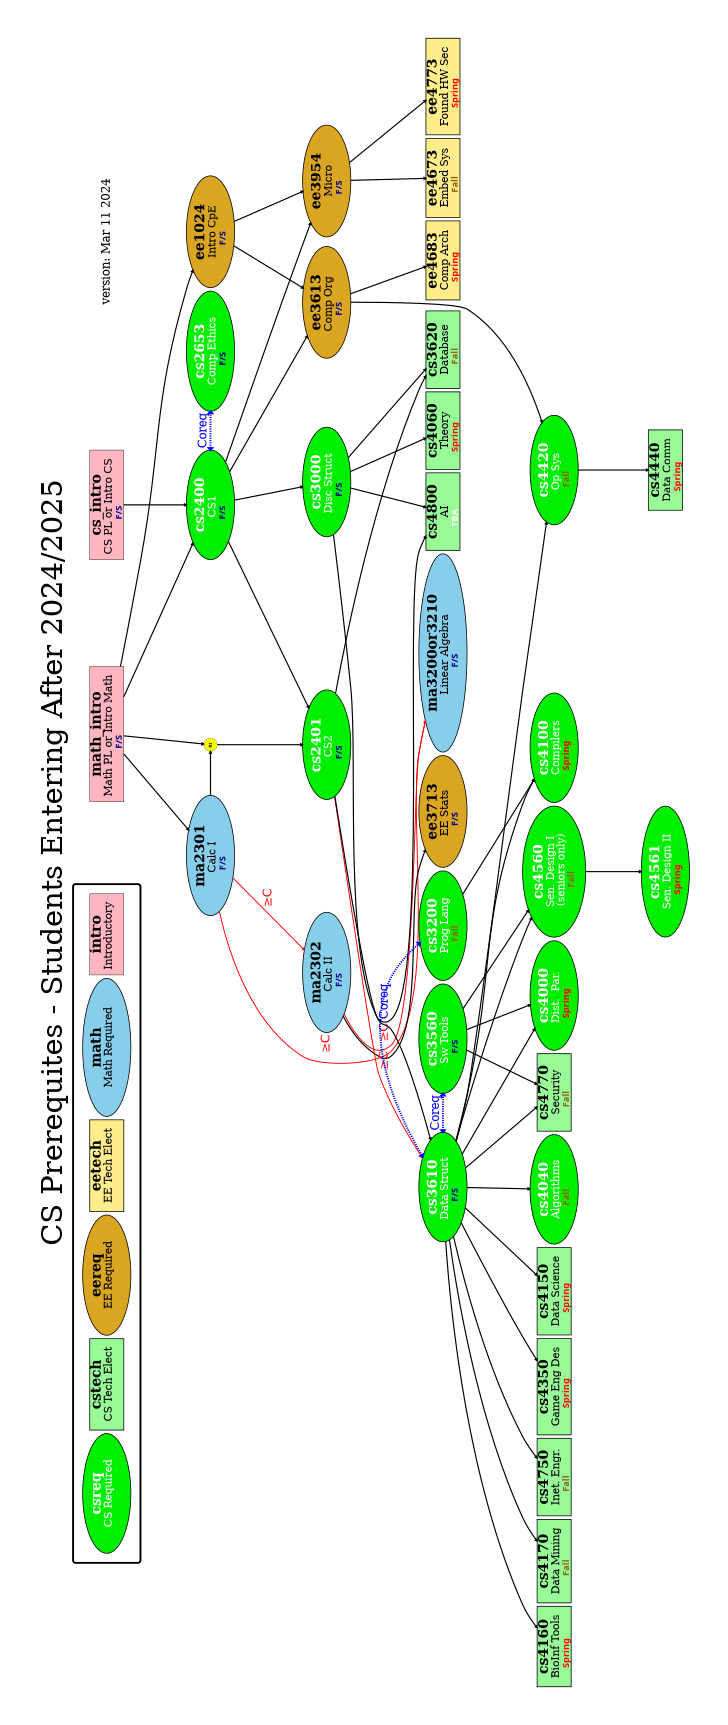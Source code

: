 # 1 "cs_ugrad_2024.dotcc"
# 1 "<built-in>" 1
# 1 "<built-in>" 3
# 417 "<built-in>" 3
# 1 "<command line>" 1
# 1 "<built-in>" 2
# 1 "cs_ugrad_2024.dotcc" 2
// C Preprocessor Style macros


# 1 "./eecs_prereq_design.h" 1
// C Preprocessor Style macros

// Version 0.9 - Shawn Ostermann - May 24, 2022

// the look of required classes






// the look of elective classes




// the look of remedial (Intro) classes




// this controls what the prerequisite arrows look like









// this controls what the "semester" tags look like






// the next line contains non-printing spaces to paste below to get around a mixed-font centering problem in graphviz...
//          









// for things like "Senior Standing" as a prerequisite




//  Note, the "when" line below has 2 non-printing space characters ("en space", copied from Word)
// otherwise, graphviz miscalculated "centering" whence fonts change and this moves the "semester" a little more to the left. Sigh...








// classes with a caveat (4 lines)

# 75 "./eecs_prereq_design.h"

// for timestamps






# 4 "cs_ugrad_2024.dotcc" 2

// https://graphviz.org/docs/
// https://graphviz.org/doc/info/colors.html
// https://www.catalogs.ohio.edu/preview_program.php?catoid=70&poid=19841&hl=%22computer+science%22
digraph cs_undergrad {
	// draw prereqs from top to bottom
	rankdir=TB;
	// rankdir=LR;
	
	// Maximum width and height of drawing, in inches.
	size="11,8.5"
	margin="0.25,0.25"   // whole paper borders
	
	// Width and height of output pages, in inches.
	// If only a single value is given, this is used for both the width and height.
	// At present, page only works for PostScript output. 
	// page="8,10"

	// There are a TON of arrows between ranks 5 and 6, so this allows more space when it needs it
	ranksep="4.0"   // default is 0.5

	// to make better bitmap versions - but use PDF!!!
	graph [ dpi = 600 ]; 	

	// looks better this way
	landscape=true	

	// title for the whole page
	labelloc="t"
	fontsize=150
    label="CS Prerequites - Students Entering After 2024/2025"

// make a quick legend
// leave some free space to the left of the legend
	subgraph free_space {	
		EXTRA [ label = "S1", style = invis ]; FREESPACE1 [width=0,style = invis]; 
  	};


	subgraph cluster_Legend {
    	style = rounded;
		label=""
		fontsize="0"
		margin=50		// more space in the margin around the nodes
		penwidth=10   	// thicker line around the legend

    	node [	shape = box, penwidth=2, style = filled, fontcolor=black, fillcolor=lightpink,width=0.25,margin="0,0",fontsize=28] ; intro [margin="0,0", label= < <FONT POINT-SIZE="72"> <b> intro </b> </FONT> <br/> <FONT POINT-SIZE="55"> 	Introductory </FONT> <FONT POINT-SIZE="50"> <br /> </FONT> <FONT POINT-SIZE="48" face="Impact">     </FONT> >, ];
		node [ 	shape=oval, sides=4, penwidth=4, style = "filled", fontcolor=black, fillcolor=skyblue,width=0.25,margin="0,0",fontsize=28] ; math [margin="0,0", label= < <FONT POINT-SIZE="72"> <b> math </b> </FONT> <br/> <FONT POINT-SIZE="55">  		Math Required </FONT> <FONT POINT-SIZE="50"> <br /> </FONT> <FONT POINT-SIZE="48" face="Impact">     </FONT> >, ];
		node [	shape = rectangle, sides=10, penwidth=4, fillcolor = lightgoldenrod1, style = filled, fontcolor=black,width=0.25,margin="0,0",fontsize=28] ; eetech [margin="0,0", label= < <FONT POINT-SIZE="72"> <b> eetech </b> </FONT> <br/> <FONT POINT-SIZE="55">  	EE Tech Elect </FONT> <FONT POINT-SIZE="50"> <br /> </FONT> <FONT POINT-SIZE="48" face="Impact">     </FONT> >, ];
		node [ 	shape=oval, sides=4, penwidth=4, style = "filled", fontcolor=black, fillcolor=goldenrod,width=0.25,margin="0,0",fontsize=28] ; eereq [margin="0,0", label= < <FONT POINT-SIZE="72"> <b> eereq </b> </FONT> <br/> <FONT POINT-SIZE="55">  	EE Required </FONT> <FONT POINT-SIZE="50"> <br /> </FONT> <FONT POINT-SIZE="48" face="Impact">     </FONT> >, ];
		node [	shape = rectangle, sides=10, penwidth=4, fillcolor = palegreen, style = filled, fontcolor=black,width=0.25,margin="0,0",fontsize=28] ; cstech [margin="0,0", label= < <FONT POINT-SIZE="72"> <b> cstech </b> </FONT> <br/> <FONT POINT-SIZE="55">  	CS Tech Elect </FONT> <FONT POINT-SIZE="50"> <br /> </FONT> <FONT POINT-SIZE="48" face="Impact">     </FONT> >, ];
		node [ 	shape=oval, sides=4, penwidth=4, style = "filled", fontcolor=white, fillcolor=green2,width=0.25,margin="0,0",fontsize=28] ; csreq [margin="0,0", label= < <FONT POINT-SIZE="72"> <b> csreq </b> </FONT> <br/> <FONT POINT-SIZE="55">  	CS Required </FONT> <FONT POINT-SIZE="50"> <br /> </FONT> <FONT POINT-SIZE="48" face="Impact">     </FONT> >, ];
		

		// these fake dependencies constrain the order of where the legend goes
		// csreq  -> eereq  -> math   [style=invis]  // for verticle 3x2
		// cstech -> eetech -> intro   [style=invis]   // for horizontal 2x3
		// cs4561 -> eetech [style=invis]
		// csreq  -> eereq   [style=invis]  
		// cstech -> eetech   [style=invis]   
		// intro  -> math   [style=invis]  
  	};
// leave some free space to the right of the legend
	subgraph free_space {	
		EXTRA [ label = "S2", style = invis ]; FREESPACE2 [width=5,style = invis]; 
  	};
	



    // node [shape = box, penwidth=2, style = filled, fontcolor=black, fillcolor=lightpink,width=0.25,margin="0,0",fontsize=28] ; ma1200_MPL2 [margin="0,0", label= < <FONT POINT-SIZE="72"> <b> ma1200_MPL2 </b> </FONT> <br/> <FONT POINT-SIZE="55"> Algebra </FONT> <FONT POINT-SIZE="50"> <br /> </FONT> <FONT POINT-SIZE="48" face="Impact"> <FONT COLOR="darkblue"><b> F/S </b></FONT>   </FONT> >, ];

    node [shape = box, penwidth=2, style = filled, fontcolor=black, fillcolor=lightpink,width=0.25,margin="0,0",fontsize=28] ; cs_intro [margin="0,0", label= < <FONT POINT-SIZE="72"> <b> cs_intro </b> </FONT> <br/> <FONT POINT-SIZE="55"> CS PL or Intro CS </FONT> <FONT POINT-SIZE="50"> <br /> </FONT> <FONT POINT-SIZE="48" face="Impact"> <FONT COLOR="darkblue"><b> F/S </b></FONT>   </FONT> >, ];

    node [shape = box, penwidth=2, style = filled, fontcolor=black, fillcolor=lightpink,width=0.25,margin="0,0",fontsize=28] ; math_intro [margin="0,0", label= < <FONT POINT-SIZE="72"> <b> math_intro </b> </FONT> <br/> <FONT POINT-SIZE="55"> Math PL or Intro Math </FONT> <FONT POINT-SIZE="50"> <br /> </FONT> <FONT POINT-SIZE="48" face="Impact"> <FONT COLOR="darkblue"><b> F/S </b></FONT>   </FONT> >, ];

    node [shape=oval, sides=4, penwidth=4, style = "filled", fontcolor=black, fillcolor=skyblue,width=0.25,margin="0,0",fontsize=28] ; ma2301 [margin="0,0", label= < <FONT POINT-SIZE="72"> <b> ma2301 </b> </FONT> <br/> <FONT POINT-SIZE="55"> Calc I </FONT> <FONT POINT-SIZE="50"> <br /> </FONT> <FONT POINT-SIZE="48" face="Impact"> <FONT COLOR="darkblue"><b> F/S </b></FONT>   </FONT> >, ];
	math_intro -> ma2301 [penwidth=6]
	// (B or better in shape=oval, sides=4, penwidth=4, style = "filled", fontcolor=black, fillcolor=skyblue 1350) or (C or better in 1300 or 1322) or (Math placement level 3)

	node [shape=oval, sides=4, penwidth=4, style = "filled", fontcolor=black, fillcolor=skyblue,width=0.25,margin="0,0",fontsize=28] ; ma2302 [margin="0,0", label= < <FONT POINT-SIZE="72"> <b> ma2302 </b> </FONT> <br/> <FONT POINT-SIZE="55"> Calc II </FONT> <FONT POINT-SIZE="50"> <br /> </FONT> <FONT POINT-SIZE="48" face="Impact"> <FONT COLOR="darkblue"><b> F/S </b></FONT>   </FONT> >, ];
	ma2301 -> ma2302 [ label = " ≥C", fontsize=60, style=bold, fontcolor=red, penwidth=5, color=red]
	// REQUISITE: C or better in shape=oval, sides=4, penwidth=4, style = "filled", fontcolor=black, fillcolor=skyblue 2301 or 263B

	node [shape=oval, sides=4, penwidth=4, style = "filled", fontcolor=black, fillcolor=skyblue,width=0.25,margin="0,0",fontsize=28] ; ma3200or3210 [margin="0,0", label= < <FONT POINT-SIZE="72"> <b> ma3200or3210 </b> </FONT> <br/> <FONT POINT-SIZE="55"> Linear Algebra </FONT> <FONT POINT-SIZE="50"> <br /> </FONT> <FONT POINT-SIZE="48" face="Impact"> <FONT COLOR="darkblue"><b> F/S </b></FONT>   </FONT> >, ];
	// 3200: C or better in (shape=oval, sides=4, penwidth=4, style = "filled", fontcolor=black, fillcolor=skyblue 163A or 263A or 1350 or 2301 or 2302) 
	// 3210 hasnt been offered in 2 years!!  (ignoring cs3000 prereq - too messy)
	// 3210: shape=oval, sides=4, penwidth=4, style = "filled", fontcolor=black, fillcolor=skyblue 2302 and (3050 or CS 3000)
	ma2301 -> ma3200or3210 [ label = " ≥C", fontsize=60, style=bold, fontcolor=red, penwidth=5, color=red]
	ma2302 -> ma3200or3210 [ label = " ≥C", fontsize=60, style=bold, fontcolor=red, penwidth=5, color=red]

	node [shape=oval, sides=4, penwidth=4, style = "filled", fontcolor=white, fillcolor=green2,width=0.25,margin="0,0",fontsize=28] ; cs2400 [margin="0,0", label= < <FONT POINT-SIZE="72"> <b> cs2400 </b> </FONT> <br/> <FONT POINT-SIZE="55"> CS1 </FONT> <FONT POINT-SIZE="50"> <br /> </FONT> <FONT POINT-SIZE="48" face="Impact"> <FONT COLOR="darkblue"><b> F/S </b></FONT>   </FONT> >, ];
	// REQUISITE: (shape=oval, sides=4, penwidth=4, style = "filled", fontcolor=black, fillcolor=skyblue 1200 or Math Placement level 2 or higher) and (CS 1400 or 2300 or ET 2100 or Computer Science Placement level 3)
	cs_intro -> cs2400 [penwidth=6]
	math_intro -> cs2400 [penwidth=6]

	node [shape=oval, sides=4, penwidth=4, style = "filled", fontcolor=white, fillcolor=green2,width=0.25,margin="0,0",fontsize=28] ; cs2401 [margin="0,0", label= < <FONT POINT-SIZE="72"> <b> cs2401 </b> </FONT> <br/> <FONT POINT-SIZE="55"> CS2 </FONT> <FONT POINT-SIZE="50"> <br /> </FONT> <FONT POINT-SIZE="48" face="Impact"> <FONT COLOR="darkblue"><b> F/S </b></FONT>   </FONT> >, ];
	// REQUISITE: CS 2400 and (shape=oval, sides=4, penwidth=4, style = "filled", fontcolor=black, fillcolor=skyblue 1300 or 2301 or Math Placement Level 3)
	cs2400 -> cs2401 [penwidth=6]
	node [shape=circle, style = "filled", penwidth=1, fontcolor=black, fillcolor=yellow] ; cs2401_or [label=" or "];
	cs2401_or -> cs2401 [penwidth=6]
	math_intro -> cs2401_or [penwidth=6]
	ma2301 -> cs2401_or [penwidth=6]


	node [shape=oval, sides=4, penwidth=4, style = "filled", fontcolor=white, fillcolor=green2,width=0.25,margin="0,0",fontsize=28] ; cs3000 [margin="0,0", label= < <FONT POINT-SIZE="72"> <b> cs3000 </b> </FONT> <br/> <FONT POINT-SIZE="55"> Disc Struct </FONT> <FONT POINT-SIZE="50"> <br /> </FONT> <FONT POINT-SIZE="48" face="Impact"> <FONT COLOR="darkblue"><b> F/S </b></FONT>   </FONT> >, ];
	// REQUISITE: CS 2400
	cs2400 -> cs3000 [penwidth=6]

	node [shape=oval, sides=4, penwidth=4, style = "filled", fontcolor=white, fillcolor=green2,width=0.25,margin="0,0",fontsize=28] ; cs3610 [margin="0,0", label= < <FONT POINT-SIZE="72"> <b> cs3610 </b> </FONT> <br/> <FONT POINT-SIZE="55"> Data Struct </FONT> <FONT POINT-SIZE="50"> <br /> </FONT> <FONT POINT-SIZE="48" face="Impact"> <FONT COLOR="darkblue"><b> F/S </b></FONT>   </FONT> >, ];
	// REQUISITE: (CS 3000 or shape=oval, sides=4, penwidth=4, style = "filled", fontcolor=black, fillcolor=skyblue 3050) and C or better in CS 2401
	cs2401 -> cs3610 [ label = " ≥C", fontsize=60, style=bold, fontcolor=red, penwidth=5, color=red]
	cs3000 -> cs3610 [penwidth=6]

	node [shape=oval, sides=4, penwidth=4, style = "filled", fontcolor=white, fillcolor=green2,width=0.25,margin="0,0",fontsize=28] ; cs3560 [margin="0,0", label= < <FONT POINT-SIZE="72"> <b> cs3560 </b> </FONT> <br/> <FONT POINT-SIZE="55"> Sw Tools </FONT> <FONT POINT-SIZE="50"> <br /> </FONT> <FONT POINT-SIZE="48" face="Impact"> <FONT COLOR="darkblue"><b> F/S </b></FONT>   </FONT> >, ];
	// REQUISITE: CS 3610 or concurrent
	cs3610 -> cs3560 [ dir=both, label = "Coreq", fontcolor=blue, color=blue, style=bold fontsize=60, penwidth=10, style=dashed] { rank=same cs3560 cs3610 }


	// left out since its not in the prereq chain
    // CLASS PAREN et1000,shape=oval, sides=4, penwidth=4, style = "filled", fontcolor=black, fillcolor=goldenrod, <FONT COLOR="darkblue"><b> F/S </b></FONT>,The History of Engineering and Technology in Society PAREN

	node [shape=oval, sides=4, penwidth=4, style = "filled", fontcolor=black, fillcolor=goldenrod,width=0.25,margin="0,0",fontsize=28] ; ee1024 [margin="0,0", label= < <FONT POINT-SIZE="72"> <b> ee1024 </b> </FONT> <br/> <FONT POINT-SIZE="55">  Intro CpE </FONT> <FONT POINT-SIZE="50"> <br /> </FONT> <FONT POINT-SIZE="48" face="Impact">  <FONT COLOR="darkblue"><b> F/S </b></FONT>   </FONT> >, ];
	math_intro -> ee1024 [penwidth=6]
	// shape=oval, sides=4, penwidth=4, style = "filled", fontcolor=black, fillcolor=skyblue 1200 or math placement level 2 or higher

    node [shape=oval, sides=4, penwidth=4, style = "filled", fontcolor=black, fillcolor=goldenrod,width=0.25,margin="0,0",fontsize=28] ; ee3613 [margin="0,0", label= < <FONT POINT-SIZE="72"> <b> ee3613 </b> </FONT> <br/> <FONT POINT-SIZE="55"> Comp Org </FONT> <FONT POINT-SIZE="50"> <br /> </FONT> <FONT POINT-SIZE="48" face="Impact">  <FONT COLOR="darkblue"><b> F/S </b></FONT>   </FONT> >, ];	
	// REQUISITE: CS 2400 and EE 1024
	ee1024 -> ee3613 [penwidth=6]
	cs2400 -> ee3613 [penwidth=6]

	node [shape=oval, sides=4, penwidth=4, style = "filled", fontcolor=black, fillcolor=goldenrod,width=0.25,margin="0,0",fontsize=28] ; ee3954 [margin="0,0", label= < <FONT POINT-SIZE="72"> <b> ee3954 </b> </FONT> <br/> <FONT POINT-SIZE="55">  Micro </FONT> <FONT POINT-SIZE="50"> <br /> </FONT> <FONT POINT-SIZE="48" face="Impact">  <FONT COLOR="darkblue"><b> F/S </b></FONT>   </FONT> >, ];
	// REQUISITE: (CS 210 or 240A or 2400) and (EE 1024 or 102)
	ee1024 -> ee3954 [penwidth=6]
	cs2400 -> ee3954 [penwidth=6]

    node [shape=oval, sides=4, penwidth=4, style = "filled", fontcolor=black, fillcolor=goldenrod,width=0.25,margin="0,0",fontsize=28] ; ee3713 [margin="0,0", label= < <FONT POINT-SIZE="72"> <b> ee3713 </b> </FONT> <br/> <FONT POINT-SIZE="55"> EE Stats </FONT> <FONT POINT-SIZE="50"> <br /> </FONT> <FONT POINT-SIZE="48" face="Impact"> <FONT COLOR="darkblue"><b> F/S </b></FONT>   </FONT> >, ];
	// REQUISITE: shape=oval, sides=4, penwidth=4, style = "filled", fontcolor=black, fillcolor=skyblue 2302
	ma2302 -> ee3713 [penwidth=6]

	node [shape=oval, sides=4, penwidth=4, style = "filled", fontcolor=white, fillcolor=green2,width=0.25,margin="0,0",fontsize=28] ; cs2653 [margin="0,0", label= < <FONT POINT-SIZE="72"> <b> cs2653 </b> </FONT> <br/> <FONT POINT-SIZE="55">  Comp Ethics </FONT> <FONT POINT-SIZE="50"> <br /> </FONT> <FONT POINT-SIZE="48" face="Impact"> <FONT COLOR="darkblue"><b> F/S </b></FONT>   </FONT> >, ];
	// REQUISITE: CS 2400 or Concurrent
	cs2400 -> cs2653 [ dir=both, label = "Coreq", fontcolor=blue, color=blue, style=bold fontsize=60, penwidth=10, style=dashed] { rank=same cs2653 cs2400 }

	node [shape=oval, sides=4, penwidth=4, style = "filled", fontcolor=white, fillcolor=green2,width=0.25,margin="0,0",fontsize=28] ; cs3200 [margin="0,0", label= < <FONT POINT-SIZE="72"> <b> cs3200 </b> </FONT> <br/> <FONT POINT-SIZE="55">  Prog Lang </FONT> <FONT POINT-SIZE="50"> <br /> </FONT> <FONT POINT-SIZE="48" face="Impact"> <FONT COLOR="goldenrod4"><b> Fall </b></FONT>   </FONT> >, ];
	// REQUISITE: CS 3610 or concurrent
	cs3610 -> cs3200 [ dir=both, label = "Coreq", fontcolor=blue, color=blue, style=bold fontsize=60, penwidth=10, style=dashed] { rank=same cs3200 cs3610 }

	node [shape=oval, sides=4, penwidth=4, style = "filled", fontcolor=white, fillcolor=green2,width=0.25,margin="0,0",fontsize=28] ; cs4000 [margin="0,0", label= < <FONT POINT-SIZE="72"> <b> cs4000 </b> </FONT> <br/> <FONT POINT-SIZE="55"> Dist.  Par. </FONT> <FONT POINT-SIZE="50"> <br /> </FONT> <FONT POINT-SIZE="48" face="Impact"> <FONT COLOR="red"><b> Spring </b></FONT>   </FONT> >, ];
	// REQUISITE: CS 3560 and 3610
	cs3560 -> cs4000 [penwidth=6]
	cs3610 -> cs4000 [penwidth=6]

	node [shape=oval, sides=4, penwidth=4, style = "filled", fontcolor=white, fillcolor=green2,width=0.25,margin="0,0",fontsize=28] ; cs4040 [margin="0,0", label= < <FONT POINT-SIZE="72"> <b> cs4040 </b> </FONT> <br/> <FONT POINT-SIZE="55">  Algorithms </FONT> <FONT POINT-SIZE="50"> <br /> </FONT> <FONT POINT-SIZE="48" face="Impact"> <FONT COLOR="goldenrod4"><b> Fall </b></FONT>   </FONT> >, ];
	// REQUISITE: CS 3610
	cs3610 -> cs4040 [penwidth=6]

	node [shape=oval, sides=4, penwidth=4, style = "filled", fontcolor=white, fillcolor=green2,width=0.25,margin="0,0",fontsize=28] ; cs4100 [margin="0,0", label= < <FONT POINT-SIZE="72"> <b> cs4100 </b> </FONT> <br/> <FONT POINT-SIZE="55">  Compilers </FONT> <FONT POINT-SIZE="50"> <br /> </FONT> <FONT POINT-SIZE="48" face="Impact"> <FONT COLOR="red"><b> Spring </b></FONT>   </FONT> >, ];
	// REQUISITE: CS 3200 and 3610
	cs3200 -> cs4100 [penwidth=6]
	cs3610 -> cs4100 [penwidth=6]

	node [shape=oval, sides=4, penwidth=4, style = "filled", fontcolor=white, fillcolor=green2,width=0.25,margin="0,0",fontsize=28] ; cs4420 [margin="0,0", label= < <FONT POINT-SIZE="72"> <b> cs4420 </b> </FONT> <br/> <FONT POINT-SIZE="55"> Op Sys </FONT> <FONT POINT-SIZE="50"> <br /> </FONT> <FONT POINT-SIZE="48" face="Impact"> <FONT COLOR="goldenrod4"><b> Fall </b></FONT>    </FONT> >, ];
	// REQUISITE: CS 3610 and EE 3613 and 3954 or CS 361 and EE 395A
	cs3610 -> cs4420 [penwidth=6]
	ee3613 -> cs4420 [penwidth=6]
	// EE3954 dropped from CS curriculum in Spring 2023/2024
	// ee3954 -> cs4420 [penwidth=6]

	node [shape=oval, sides=4, penwidth=4, style = "filled", fontcolor=white, fillcolor=green2,width=0.25,margin="0,0",fontsize=28] ; cs4560 [margin="0,0", label= < <FONT POINT-SIZE="72"> <b> cs4560 </b> </FONT> <br/> <FONT POINT-SIZE="55">  Sen. Design I </FONT> <FONT POINT-SIZE="50"> <br /> </FONT> <FONT POINT-SIZE="55">  (seniors only) </FONT> <FONT POINT-SIZE="50"> <br /> </FONT> <FONT POINT-SIZE="48" face="Impact"> <FONT COLOR="goldenrod4"><b> Fall </b></FONT>   </FONT> >, ];
	// REQUISITE: (CS 3560 and 3610) and Sr only
	cs3560 -> cs4560 [penwidth=6]
	cs3610 -> cs4560 [penwidth=6]  // note that 3560 and 3610 are corequisites

	node [shape=oval, sides=4, penwidth=4, style = "filled", fontcolor=white, fillcolor=green2,width=0.25,margin="0,0",fontsize=28] ; cs4561 [margin="0,0", label= < <FONT POINT-SIZE="72"> <b> cs4561 </b> </FONT> <br/> <FONT POINT-SIZE="55">  Sen. Design II </FONT> <FONT POINT-SIZE="50"> <br /> </FONT> <FONT POINT-SIZE="48" face="Impact"> <FONT COLOR="red"><b> Spring </b></FONT>   </FONT> >, ];
	// REQUISITE: CS 4560	
	cs4560 -> cs4561 [penwidth=6]


// =====================================================================================
// Tech Electives
// =====================================================================================
	node [shape = rectangle, sides=10, penwidth=4, fillcolor = palegreen, style = filled, fontcolor=black,width=0.25,margin="0,0",fontsize=28] ; cs4060 [margin="0,0", label= < <FONT POINT-SIZE="72"> <b> cs4060 </b> </FONT> <br/> <FONT POINT-SIZE="55">  Theory </FONT> <FONT POINT-SIZE="50"> <br /> </FONT> <FONT POINT-SIZE="48" face="Impact">  <FONT COLOR="red"><b> Spring </b></FONT>   </FONT> >, ];
	// REQUISITE: CS 3000
	cs3000 -> cs4060 [penwidth=6]


# 224 "cs_ugrad_2024.dotcc"



	node [shape = rectangle, sides=10, penwidth=4, fillcolor = palegreen, style = filled, fontcolor=black,width=0.25,margin="0,0",fontsize=28] ; cs4160 [margin="0,0", label= < <FONT POINT-SIZE="72"> <b> cs4160 </b> </FONT> <br/> <FONT POINT-SIZE="55">  BioInf Tools </FONT> <FONT POINT-SIZE="50"> <br /> </FONT> <FONT POINT-SIZE="48" face="Impact">  <FONT COLOR="red"><b> Spring </b></FONT>   </FONT> >, ];
	// REQUISITE: CS 3610
	cs3610 -> cs4160 [penwidth=6]

	node [shape = rectangle, sides=10, penwidth=4, fillcolor = palegreen, style = filled, fontcolor=black,width=0.25,margin="0,0",fontsize=28] ; cs4170 [margin="0,0", label= < <FONT POINT-SIZE="72"> <b> cs4170 </b> </FONT> <br/> <FONT POINT-SIZE="55">  Data Mining </FONT> <FONT POINT-SIZE="50"> <br /> </FONT> <FONT POINT-SIZE="48" face="Impact">  <FONT COLOR="goldenrod4"><b> Fall </b></FONT>   </FONT> >, ];
	// REQUISITE: CS 3610 or PBIO 4160
	cs3610 -> cs4170 [penwidth=6]
	// OR  PBIO 4160 -> cs4170 [penwidth=6]
	

	
	
	node [shape = rectangle, sides=10, penwidth=4, fillcolor = palegreen, style = filled, fontcolor=black,width=0.25,margin="0,0",fontsize=28] ; cs4440 [margin="0,0", label= < <FONT POINT-SIZE="72"> <b> cs4440 </b> </FONT> <br/> <FONT POINT-SIZE="55">  Data Comm </FONT> <FONT POINT-SIZE="50"> <br /> </FONT> <FONT POINT-SIZE="48" face="Impact">  <FONT COLOR="red"><b> Spring </b></FONT>   </FONT> >, ];
	// REQUISITE: cs4420
	cs4420 -> cs4440 [penwidth=6]
	
	node [shape = rectangle, sides=10, penwidth=4, fillcolor = palegreen, style = filled, fontcolor=black,width=0.25,margin="0,0",fontsize=28] ; cs3620 [margin="0,0", label= < <FONT POINT-SIZE="72"> <b> cs3620 </b> </FONT> <br/> <FONT POINT-SIZE="55">  Database </FONT> <FONT POINT-SIZE="50"> <br /> </FONT> <FONT POINT-SIZE="48" face="Impact">  <FONT COLOR="goldenrod4"><b> Fall </b></FONT>   </FONT> >, ];
	// REQUISITE: CS 3610
	cs2401 -> cs3620 [penwidth=6]
	cs3000 -> cs3620 [penwidth=6]
	
	node [shape = rectangle, sides=10, penwidth=4, fillcolor = palegreen, style = filled, fontcolor=black,width=0.25,margin="0,0",fontsize=28] ; cs4750 [margin="0,0", label= < <FONT POINT-SIZE="72"> <b> cs4750 </b> </FONT> <br/> <FONT POINT-SIZE="55">  Inet. Engr. </FONT> <FONT POINT-SIZE="50"> <br /> </FONT> <FONT POINT-SIZE="48" face="Impact">  <FONT COLOR="goldenrod4"><b> Fall </b></FONT>   </FONT> >, ];
	// REQUISITE: CS 3610
	cs3610 -> cs4750 [penwidth=6]
	
	node [shape = rectangle, sides=10, penwidth=4, fillcolor = palegreen, style = filled, fontcolor=black,width=0.25,margin="0,0",fontsize=28] ; cs4800 [margin="0,0", label= < <FONT POINT-SIZE="72"> <b> cs4800 </b> </FONT> <br/> <FONT POINT-SIZE="55">  AI </FONT> <FONT POINT-SIZE="50"> <br /> </FONT> <FONT POINT-SIZE="48" face="Impact">  <FONT COLOR="white"><b> TBA </b></FONT>   </FONT> >, ];
	// REQUISITE: (CS 3000 or shape=oval, sides=4, penwidth=4, style = "filled", fontcolor=black, fillcolor=skyblue 3050) and CS 2401
	cs3000 -> cs4800 [penwidth=6]
	cs2401 -> cs4800 [penwidth=6]



	node [shape = rectangle, sides=10, penwidth=4, fillcolor = palegreen, style = filled, fontcolor=black,width=0.25,margin="0,0",fontsize=28] ; cs4770 [margin="0,0", label= < <FONT POINT-SIZE="72"> <b> cs4770 </b> </FONT> <br/> <FONT POINT-SIZE="55">  Security </FONT> <FONT POINT-SIZE="50"> <br /> </FONT> <FONT POINT-SIZE="48" face="Impact">  <FONT COLOR="goldenrod4"><b> Fall </b></FONT>   </FONT> >, ];
	// new for Fall 22/23
	cs3610 -> cs4770 [penwidth=6]
	cs3560 -> cs4770 [penwidth=6]
	
	node [shape = rectangle, sides=10, penwidth=4, fillcolor = palegreen, style = filled, fontcolor=black,width=0.25,margin="0,0",fontsize=28] ; cs4350 [margin="0,0", label= < <FONT POINT-SIZE="72"> <b> cs4350 </b> </FONT> <br/> <FONT POINT-SIZE="55">  Game Eng Des </FONT> <FONT POINT-SIZE="50"> <br /> </FONT> <FONT POINT-SIZE="48" face="Impact">  <FONT COLOR="red"><b> Spring </b></FONT>   </FONT> >, ];
	// REQUISITE: CS 3610
	cs3610 -> cs4350 [penwidth=6]

	node [shape = rectangle, sides=10, penwidth=4, fillcolor = palegreen, style = filled, fontcolor=black,width=0.25,margin="0,0",fontsize=28] ; cs4150 [margin="0,0", label= < <FONT POINT-SIZE="72"> <b> cs4150 </b> </FONT> <br/> <FONT POINT-SIZE="55">  Data Science </FONT> <FONT POINT-SIZE="50"> <br /> </FONT> <FONT POINT-SIZE="48" face="Impact">  <FONT COLOR="red"><b> Spring </b></FONT>   </FONT> >, ];
	// REQUISITE: CS 3610
	cs3610 -> cs4150 [penwidth=6]

	node [shape = rectangle, sides=10, penwidth=4, fillcolor = lightgoldenrod1, style = filled, fontcolor=black,width=0.25,margin="0,0",fontsize=28] ; ee4673 [margin="0,0", label= < <FONT POINT-SIZE="72"> <b> ee4673 </b> </FONT> <br/> <FONT POINT-SIZE="55">  Embed Sys </FONT> <FONT POINT-SIZE="50"> <br /> </FONT> <FONT POINT-SIZE="48" face="Impact">  <FONT COLOR="goldenrod4"><b> Fall </b></FONT>   </FONT> >, ];
	// REQUISITE: EE 3954EE 395A or 3954
	ee3954 -> ee4673 [penwidth=6]	

	node [shape = rectangle, sides=10, penwidth=4, fillcolor = lightgoldenrod1, style = filled, fontcolor=black,width=0.25,margin="0,0",fontsize=28] ; ee4683 [margin="0,0", label= < <FONT POINT-SIZE="72"> <b> ee4683 </b> </FONT> <br/> <FONT POINT-SIZE="55">  Comp Arch </FONT> <FONT POINT-SIZE="50"> <br /> </FONT> <FONT POINT-SIZE="48" face="Impact">  <FONT COLOR="red"><b> Spring </b></FONT>   </FONT> >, ];
	// REQUISITE: EE 3613
	ee3613 -> ee4683 [penwidth=6]
	
	node [shape = rectangle, sides=10, penwidth=4, fillcolor = lightgoldenrod1, style = filled, fontcolor=black,width=0.25,margin="0,0",fontsize=28] ; ee4773 [margin="0,0", label= < <FONT POINT-SIZE="72"> <b> ee4773 </b> </FONT> <br/> <FONT POINT-SIZE="55">  Found HW Sec </FONT> <FONT POINT-SIZE="50"> <br /> </FONT> <FONT POINT-SIZE="48" face="Impact">  <FONT COLOR="red"><b> Spring </b></FONT>   </FONT> >, ];
	// REQUISITE: EE 3954
	ee3954 -> ee4773 [penwidth=6]
	
	{ rank=same cs2400 ee1024 ma2301 cs2401_or}
	
	// put the version stamp in the upper right
	subgraph version { style = rounded; space [label = "0", penwidth=0, fontcolor=black, fillcolor=white, style=invisible, width=10] ; vstring [label = "version: " + "Mar 11 2024" , fontsize="60", penwidth=0, fontcolor=black, fillcolor=white] ;};


// From 2022/2023 Undergraduate Catalog:
// Computer Science Requirement

// Complete the following courses:

//     CS 2400 - Introduction to Computer Science I Credit Hours: 4
//     CS 2401 - Introduction to Computer Science II Credit Hours: 4
//     CS 2653 - Professional and Ethical Aspects of Computing Credit Hours: 3
//     CS 3200 - Organization of Programming Languages Credit Hours: 3
//     CS 3560 - Software Engineering Tools and Practices Credit Hours: 3
//     CS 3610 - Data Structures Credit Hours: 4
//     CS 4000 - Introduction to Distributed, Parallel, and Web-Centric Computing Credit Hours: 3
//     CS 4040 - Design and Analysis of Algorithms Credit Hours: 3
//     CS 4100 - Introduction to Formal Languages and Compilers Credit Hours: 3
//     CS 4420 - Operating Systems Credit Hours: 3
//     CS 4560 - Software Design and Development I Credit Hours: 3
//     CS 4561 - Software Design and Development II Credit Hours: 3
//     EE 1024 - Introduction to Computer Engineering Credit Hours: 4
//     EE 3613 - Computer Organization Credit Hours: 3
//     EE 3954 - Microprocessors and Microcontrollers Credit Hours: 4
// 
//     ET 1000 - The History of Engineering and Technology in Society Credit Hours: 3
//     		or
//     ET 2905 - Technology in World History Credit Hours: 3
//     		or
//     HIST 2905 - Technology in World History Credit Hours: 3
	
// 	Computer Science Technical Electives
// Complete at least 9 hours from the following courses. 
// Other computer science related courses may be used with departmental approval.
//
//     CS 4060 - Computation Theory Credit Hours: 3
//     CS 4120 - Parallel Computing I Credit Hours: 3
//     CS 4160 - Problem Solving with Bioinformatics Tools Credit Hours: 3
//     CS 4170 - Data Mining With Applications in the Life Sciences Credit Hours: 3
//     CS 4180 - Statistical Foundation for Bioinformatics Credit Hours: 3
//     CS 4201 - Software Verification Credit Hours: 3
//     CS 4250 - Interactive Computer Graphics Credit Hours: 3
//     CS 4440 - Data Communications Credit Hours: 3
//     CS 4580 - Operating Systems II Credit Hours: 3
//     CS 4620 - Database Systems Credit Hours: 3
//     CS 4750 - Internet Engineering Credit Hours: 4
//     CS 4800 - Artificial Intelligence Credit Hours: 3
//     CS 4830 - Machine Learning Credit Hours: 3
//     EE 4673 - Embedded Systems Credit Hours: 3
//     EE 4683 - Computer Architecture Credit Hours: 3

// Not yet on DARS, but approved
// ECE 4773 - Security
// CS 4770 - Security
// CS 4350 - Gaming

}

